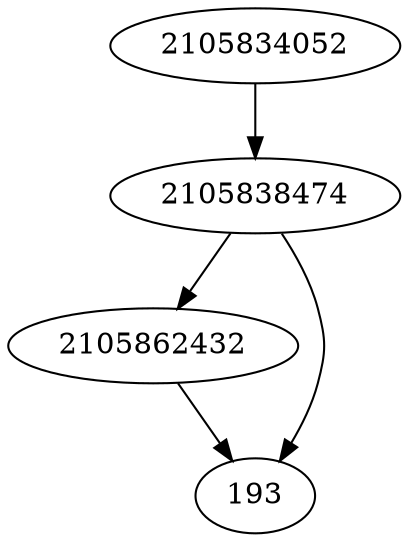 strict digraph  {
2105862432;
193;
2105838474;
2105834052;
2105862432 -> 193;
2105838474 -> 2105862432;
2105838474 -> 193;
2105834052 -> 2105838474;
}
